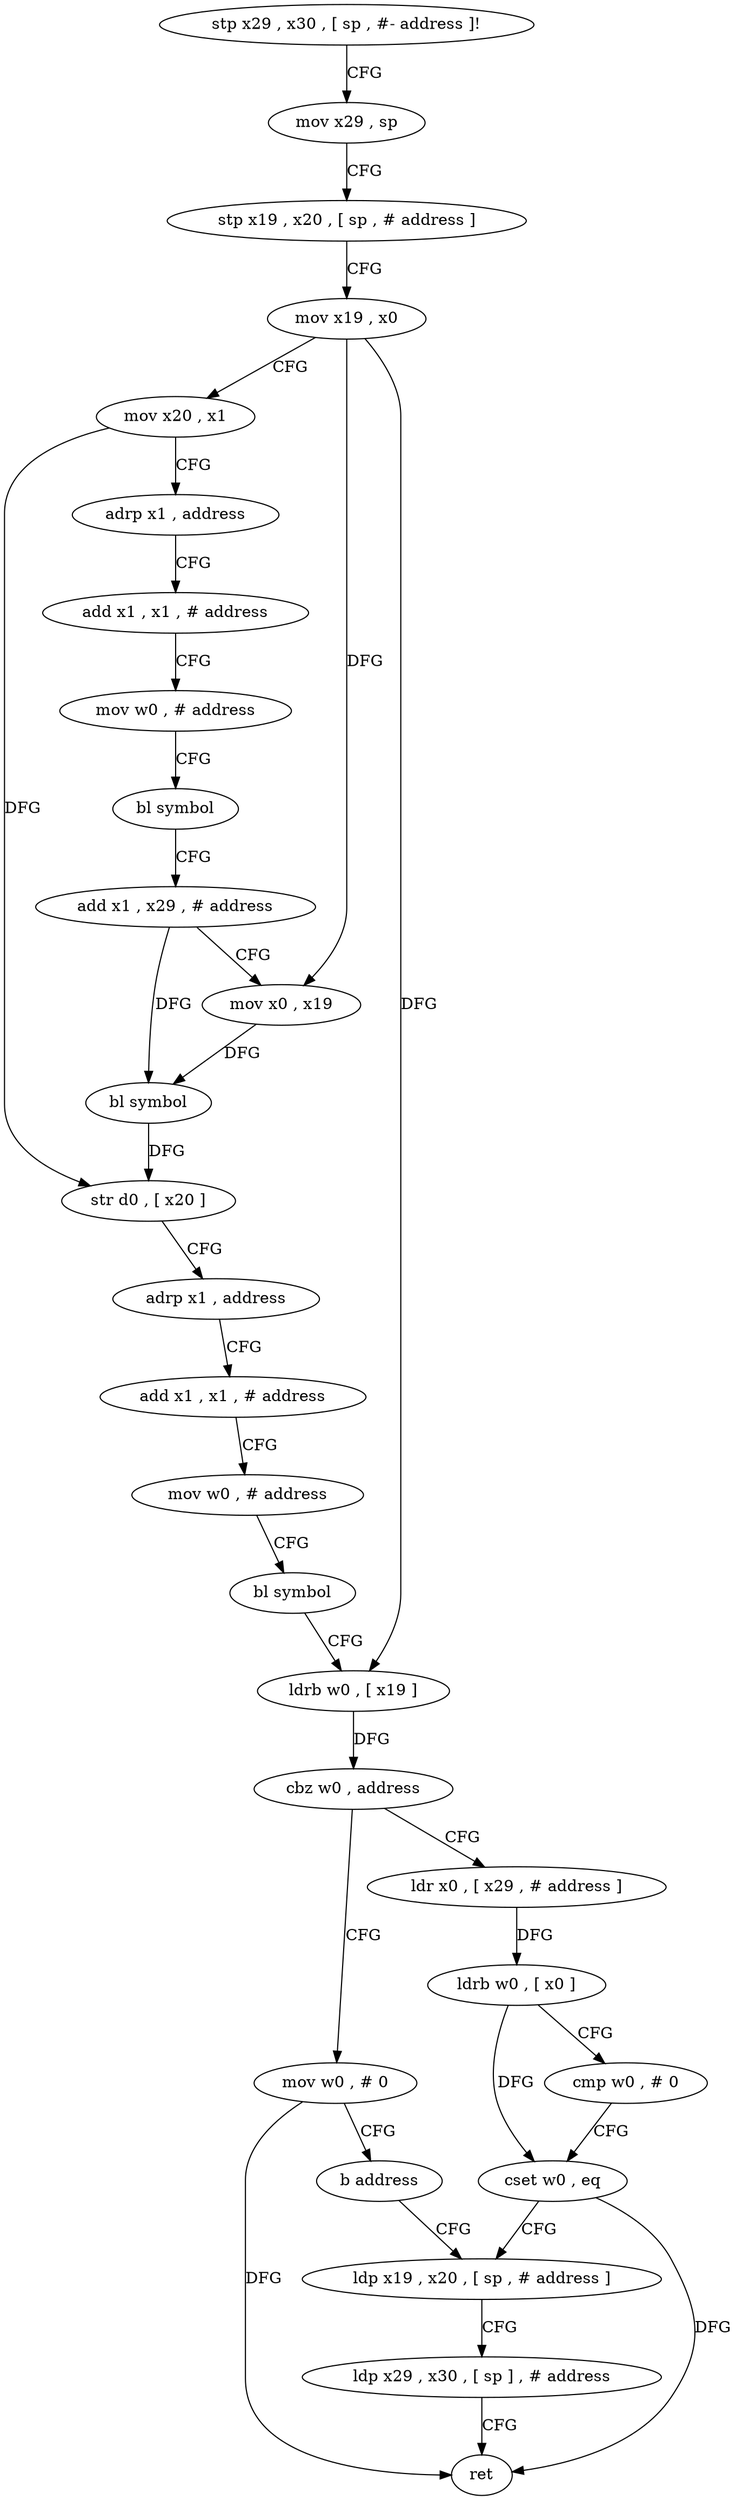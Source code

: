 digraph "func" {
"81392" [label = "stp x29 , x30 , [ sp , #- address ]!" ]
"81396" [label = "mov x29 , sp" ]
"81400" [label = "stp x19 , x20 , [ sp , # address ]" ]
"81404" [label = "mov x19 , x0" ]
"81408" [label = "mov x20 , x1" ]
"81412" [label = "adrp x1 , address" ]
"81416" [label = "add x1 , x1 , # address" ]
"81420" [label = "mov w0 , # address" ]
"81424" [label = "bl symbol" ]
"81428" [label = "add x1 , x29 , # address" ]
"81432" [label = "mov x0 , x19" ]
"81436" [label = "bl symbol" ]
"81440" [label = "str d0 , [ x20 ]" ]
"81444" [label = "adrp x1 , address" ]
"81448" [label = "add x1 , x1 , # address" ]
"81452" [label = "mov w0 , # address" ]
"81456" [label = "bl symbol" ]
"81460" [label = "ldrb w0 , [ x19 ]" ]
"81464" [label = "cbz w0 , address" ]
"81496" [label = "mov w0 , # 0" ]
"81468" [label = "ldr x0 , [ x29 , # address ]" ]
"81500" [label = "b address" ]
"81484" [label = "ldp x19 , x20 , [ sp , # address ]" ]
"81472" [label = "ldrb w0 , [ x0 ]" ]
"81476" [label = "cmp w0 , # 0" ]
"81480" [label = "cset w0 , eq" ]
"81488" [label = "ldp x29 , x30 , [ sp ] , # address" ]
"81492" [label = "ret" ]
"81392" -> "81396" [ label = "CFG" ]
"81396" -> "81400" [ label = "CFG" ]
"81400" -> "81404" [ label = "CFG" ]
"81404" -> "81408" [ label = "CFG" ]
"81404" -> "81432" [ label = "DFG" ]
"81404" -> "81460" [ label = "DFG" ]
"81408" -> "81412" [ label = "CFG" ]
"81408" -> "81440" [ label = "DFG" ]
"81412" -> "81416" [ label = "CFG" ]
"81416" -> "81420" [ label = "CFG" ]
"81420" -> "81424" [ label = "CFG" ]
"81424" -> "81428" [ label = "CFG" ]
"81428" -> "81432" [ label = "CFG" ]
"81428" -> "81436" [ label = "DFG" ]
"81432" -> "81436" [ label = "DFG" ]
"81436" -> "81440" [ label = "DFG" ]
"81440" -> "81444" [ label = "CFG" ]
"81444" -> "81448" [ label = "CFG" ]
"81448" -> "81452" [ label = "CFG" ]
"81452" -> "81456" [ label = "CFG" ]
"81456" -> "81460" [ label = "CFG" ]
"81460" -> "81464" [ label = "DFG" ]
"81464" -> "81496" [ label = "CFG" ]
"81464" -> "81468" [ label = "CFG" ]
"81496" -> "81500" [ label = "CFG" ]
"81496" -> "81492" [ label = "DFG" ]
"81468" -> "81472" [ label = "DFG" ]
"81500" -> "81484" [ label = "CFG" ]
"81484" -> "81488" [ label = "CFG" ]
"81472" -> "81476" [ label = "CFG" ]
"81472" -> "81480" [ label = "DFG" ]
"81476" -> "81480" [ label = "CFG" ]
"81480" -> "81484" [ label = "CFG" ]
"81480" -> "81492" [ label = "DFG" ]
"81488" -> "81492" [ label = "CFG" ]
}
